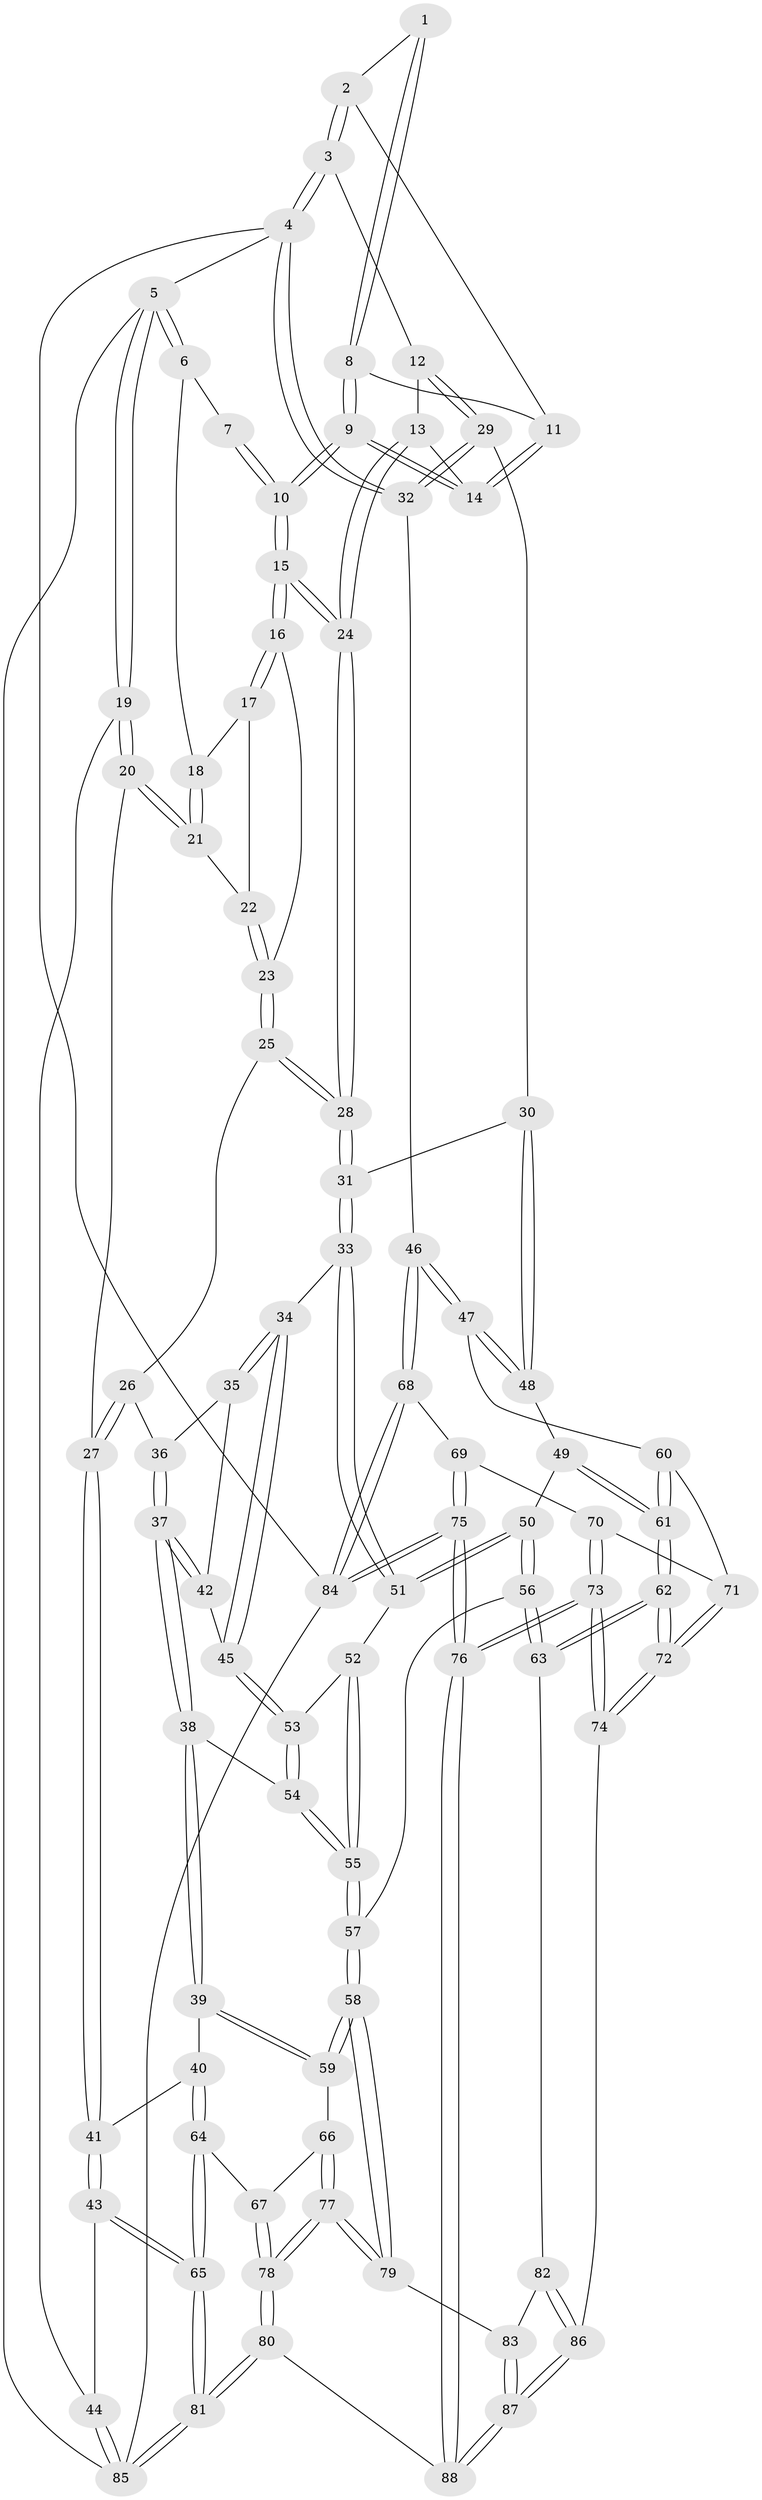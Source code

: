 // coarse degree distribution, {4: 0.45098039215686275, 5: 0.27450980392156865, 6: 0.0784313725490196, 3: 0.19607843137254902}
// Generated by graph-tools (version 1.1) at 2025/24/03/03/25 07:24:35]
// undirected, 88 vertices, 217 edges
graph export_dot {
graph [start="1"]
  node [color=gray90,style=filled];
  1 [pos="+0.5053008679062104+0"];
  2 [pos="+0.790351548676668+0"];
  3 [pos="+1+0"];
  4 [pos="+1+0"];
  5 [pos="+0+0"];
  6 [pos="+0.3631174911897246+0"];
  7 [pos="+0.49243666820663234+0"];
  8 [pos="+0.6141778411001197+0.05795634217330504"];
  9 [pos="+0.6149093237264174+0.09160727261833765"];
  10 [pos="+0.5649829178945135+0.15663792398856727"];
  11 [pos="+0.7691445174163017+0"];
  12 [pos="+0.8060618612592175+0.1642417652926953"];
  13 [pos="+0.7439148223396655+0.08971354674805501"];
  14 [pos="+0.7181069028730943+0.057261102357237685"];
  15 [pos="+0.5577572465815411+0.17193756490013362"];
  16 [pos="+0.4891254174739586+0.13045367868685215"];
  17 [pos="+0.43092630190547965+0.05265132652273009"];
  18 [pos="+0.3597981065991943+0"];
  19 [pos="+0+0.1023982622663478"];
  20 [pos="+0.14006387506097173+0.21760882401916837"];
  21 [pos="+0.24464943341904588+0.08995229472963626"];
  22 [pos="+0.36074273599905954+0.1169300358322044"];
  23 [pos="+0.37849218715674554+0.16875147955463207"];
  24 [pos="+0.5657994186395666+0.2018448786399686"];
  25 [pos="+0.34333538498879745+0.217779433543316"];
  26 [pos="+0.22094023359582482+0.27251360062312824"];
  27 [pos="+0.17500476348239438+0.2548048819918281"];
  28 [pos="+0.5839388870760666+0.27187041378741295"];
  29 [pos="+0.8240551622616729+0.28189107252319034"];
  30 [pos="+0.6473136647291013+0.30883387075685925"];
  31 [pos="+0.6021311309264538+0.3085703347504379"];
  32 [pos="+1+0.38486510432348137"];
  33 [pos="+0.5708614558723987+0.34910169999741064"];
  34 [pos="+0.5535740923407397+0.3540082861714225"];
  35 [pos="+0.3199219239768408+0.34529608527799077"];
  36 [pos="+0.2511184924920685+0.3017664884435147"];
  37 [pos="+0.25635985549359325+0.5696744873639997"];
  38 [pos="+0.25373420510840894+0.5885667596277038"];
  39 [pos="+0.19335233414024278+0.622972652002634"];
  40 [pos="+0.1732757814877155+0.6314764584496512"];
  41 [pos="+0.09965470281453141+0.6135035263293883"];
  42 [pos="+0.3293862161214466+0.39180070169547027"];
  43 [pos="+0+0.6451421830353341"];
  44 [pos="+0+0.639604641674387"];
  45 [pos="+0.387576108220916+0.5055858771315075"];
  46 [pos="+1+0.5543931267339512"];
  47 [pos="+0.794623997903756+0.6261742856702557"];
  48 [pos="+0.778233432314895+0.6260397959480866"];
  49 [pos="+0.7217418090590747+0.6365941101168919"];
  50 [pos="+0.6203473203400316+0.631545022607252"];
  51 [pos="+0.5818683440237542+0.5536747129181491"];
  52 [pos="+0.4537497696942722+0.5569782229448661"];
  53 [pos="+0.384591463914497+0.5154927126244401"];
  54 [pos="+0.29597270626876715+0.5816479210956805"];
  55 [pos="+0.4249969397330774+0.662343153945722"];
  56 [pos="+0.5704456199227201+0.69352859382839"];
  57 [pos="+0.4828254686042418+0.7432806235992083"];
  58 [pos="+0.478848601383712+0.7499816570641183"];
  59 [pos="+0.4537700603854052+0.7590034322919097"];
  60 [pos="+0.7864423029811131+0.7857467772301843"];
  61 [pos="+0.7088089115256306+0.8117862400616465"];
  62 [pos="+0.6830623610646549+0.860271932323464"];
  63 [pos="+0.6698012962411474+0.8550905298894775"];
  64 [pos="+0.23608443699195095+0.7685177571858808"];
  65 [pos="+0.16914703931955302+1"];
  66 [pos="+0.42298967306848645+0.7764260379101213"];
  67 [pos="+0.33358579301380065+0.795811515947636"];
  68 [pos="+1+0.6185460067269624"];
  69 [pos="+0.8417934777674356+0.8135825068632189"];
  70 [pos="+0.8089638661116043+0.8200205632824712"];
  71 [pos="+0.7936921019896486+0.801437954934654"];
  72 [pos="+0.6945570489349051+0.8753517830044503"];
  73 [pos="+0.783694803986111+0.9447543754855231"];
  74 [pos="+0.6956321012091157+0.8771609853238598"];
  75 [pos="+1+1"];
  76 [pos="+1+1"];
  77 [pos="+0.36793597163352587+0.9755843501637526"];
  78 [pos="+0.3341806473809135+1"];
  79 [pos="+0.5161064630004102+0.8714317709361792"];
  80 [pos="+0.22493955966975376+1"];
  81 [pos="+0.192921672125912+1"];
  82 [pos="+0.621967200307472+0.8688206279252926"];
  83 [pos="+0.535681498536857+0.8887809382937302"];
  84 [pos="+1+1"];
  85 [pos="+0+1"];
  86 [pos="+0.6137678569969858+0.9808274195585838"];
  87 [pos="+0.5732127511542963+1"];
  88 [pos="+0.5679879127788209+1"];
  1 -- 2;
  1 -- 8;
  1 -- 8;
  2 -- 3;
  2 -- 3;
  2 -- 11;
  3 -- 4;
  3 -- 4;
  3 -- 12;
  4 -- 5;
  4 -- 32;
  4 -- 32;
  4 -- 84;
  5 -- 6;
  5 -- 6;
  5 -- 19;
  5 -- 19;
  5 -- 85;
  6 -- 7;
  6 -- 18;
  7 -- 10;
  7 -- 10;
  8 -- 9;
  8 -- 9;
  8 -- 11;
  9 -- 10;
  9 -- 10;
  9 -- 14;
  9 -- 14;
  10 -- 15;
  10 -- 15;
  11 -- 14;
  11 -- 14;
  12 -- 13;
  12 -- 29;
  12 -- 29;
  13 -- 14;
  13 -- 24;
  13 -- 24;
  15 -- 16;
  15 -- 16;
  15 -- 24;
  15 -- 24;
  16 -- 17;
  16 -- 17;
  16 -- 23;
  17 -- 18;
  17 -- 22;
  18 -- 21;
  18 -- 21;
  19 -- 20;
  19 -- 20;
  19 -- 44;
  20 -- 21;
  20 -- 21;
  20 -- 27;
  21 -- 22;
  22 -- 23;
  22 -- 23;
  23 -- 25;
  23 -- 25;
  24 -- 28;
  24 -- 28;
  25 -- 26;
  25 -- 28;
  25 -- 28;
  26 -- 27;
  26 -- 27;
  26 -- 36;
  27 -- 41;
  27 -- 41;
  28 -- 31;
  28 -- 31;
  29 -- 30;
  29 -- 32;
  29 -- 32;
  30 -- 31;
  30 -- 48;
  30 -- 48;
  31 -- 33;
  31 -- 33;
  32 -- 46;
  33 -- 34;
  33 -- 51;
  33 -- 51;
  34 -- 35;
  34 -- 35;
  34 -- 45;
  34 -- 45;
  35 -- 36;
  35 -- 42;
  36 -- 37;
  36 -- 37;
  37 -- 38;
  37 -- 38;
  37 -- 42;
  37 -- 42;
  38 -- 39;
  38 -- 39;
  38 -- 54;
  39 -- 40;
  39 -- 59;
  39 -- 59;
  40 -- 41;
  40 -- 64;
  40 -- 64;
  41 -- 43;
  41 -- 43;
  42 -- 45;
  43 -- 44;
  43 -- 65;
  43 -- 65;
  44 -- 85;
  44 -- 85;
  45 -- 53;
  45 -- 53;
  46 -- 47;
  46 -- 47;
  46 -- 68;
  46 -- 68;
  47 -- 48;
  47 -- 48;
  47 -- 60;
  48 -- 49;
  49 -- 50;
  49 -- 61;
  49 -- 61;
  50 -- 51;
  50 -- 51;
  50 -- 56;
  50 -- 56;
  51 -- 52;
  52 -- 53;
  52 -- 55;
  52 -- 55;
  53 -- 54;
  53 -- 54;
  54 -- 55;
  54 -- 55;
  55 -- 57;
  55 -- 57;
  56 -- 57;
  56 -- 63;
  56 -- 63;
  57 -- 58;
  57 -- 58;
  58 -- 59;
  58 -- 59;
  58 -- 79;
  58 -- 79;
  59 -- 66;
  60 -- 61;
  60 -- 61;
  60 -- 71;
  61 -- 62;
  61 -- 62;
  62 -- 63;
  62 -- 63;
  62 -- 72;
  62 -- 72;
  63 -- 82;
  64 -- 65;
  64 -- 65;
  64 -- 67;
  65 -- 81;
  65 -- 81;
  66 -- 67;
  66 -- 77;
  66 -- 77;
  67 -- 78;
  67 -- 78;
  68 -- 69;
  68 -- 84;
  68 -- 84;
  69 -- 70;
  69 -- 75;
  69 -- 75;
  70 -- 71;
  70 -- 73;
  70 -- 73;
  71 -- 72;
  71 -- 72;
  72 -- 74;
  72 -- 74;
  73 -- 74;
  73 -- 74;
  73 -- 76;
  73 -- 76;
  74 -- 86;
  75 -- 76;
  75 -- 76;
  75 -- 84;
  75 -- 84;
  76 -- 88;
  76 -- 88;
  77 -- 78;
  77 -- 78;
  77 -- 79;
  77 -- 79;
  78 -- 80;
  78 -- 80;
  79 -- 83;
  80 -- 81;
  80 -- 81;
  80 -- 88;
  81 -- 85;
  81 -- 85;
  82 -- 83;
  82 -- 86;
  82 -- 86;
  83 -- 87;
  83 -- 87;
  84 -- 85;
  86 -- 87;
  86 -- 87;
  87 -- 88;
  87 -- 88;
}
